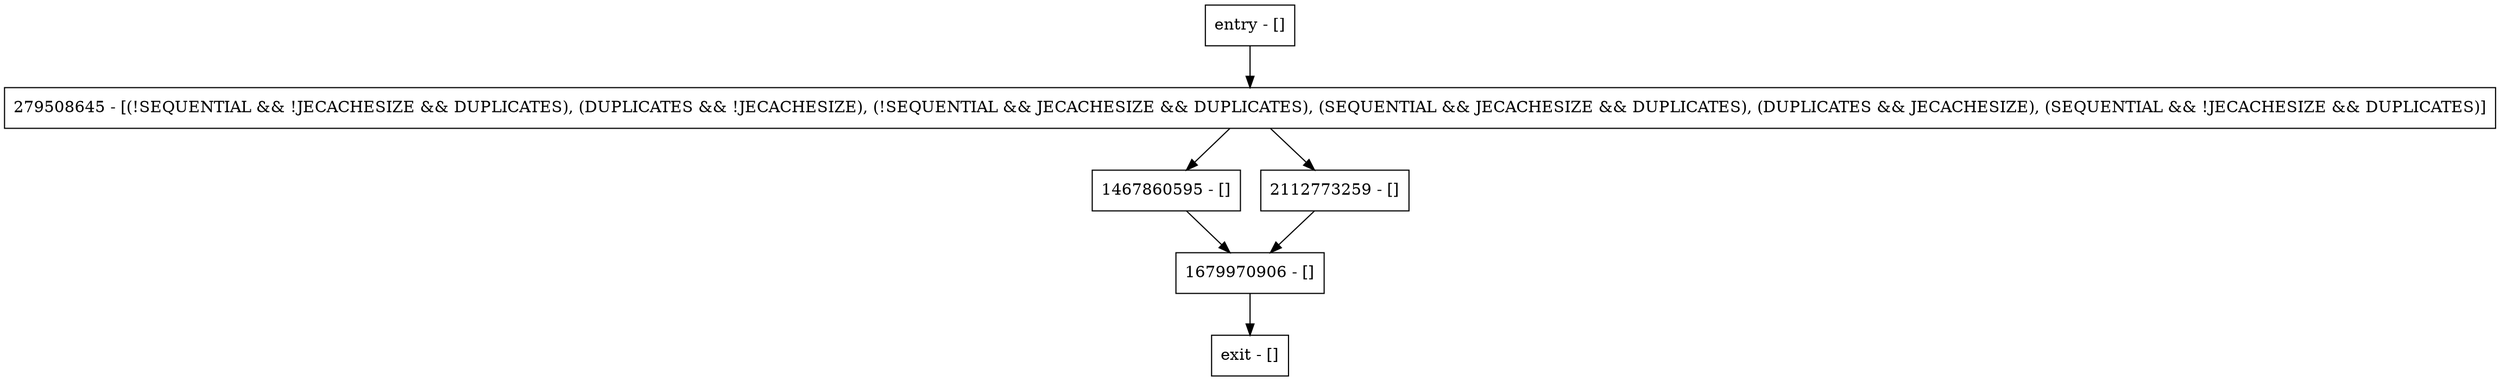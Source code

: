 digraph putNoDupData {
node [shape=record];
entry [label="entry - []"];
exit [label="exit - []"];
1679970906 [label="1679970906 - []"];
1467860595 [label="1467860595 - []"];
279508645 [label="279508645 - [(!SEQUENTIAL && !JECACHESIZE && DUPLICATES), (DUPLICATES && !JECACHESIZE), (!SEQUENTIAL && JECACHESIZE && DUPLICATES), (SEQUENTIAL && JECACHESIZE && DUPLICATES), (DUPLICATES && JECACHESIZE), (SEQUENTIAL && !JECACHESIZE && DUPLICATES)]"];
2112773259 [label="2112773259 - []"];
entry;
exit;
entry -> 279508645;
1679970906 -> exit;
1467860595 -> 1679970906;
279508645 -> 1467860595;
279508645 -> 2112773259;
2112773259 -> 1679970906;
}
